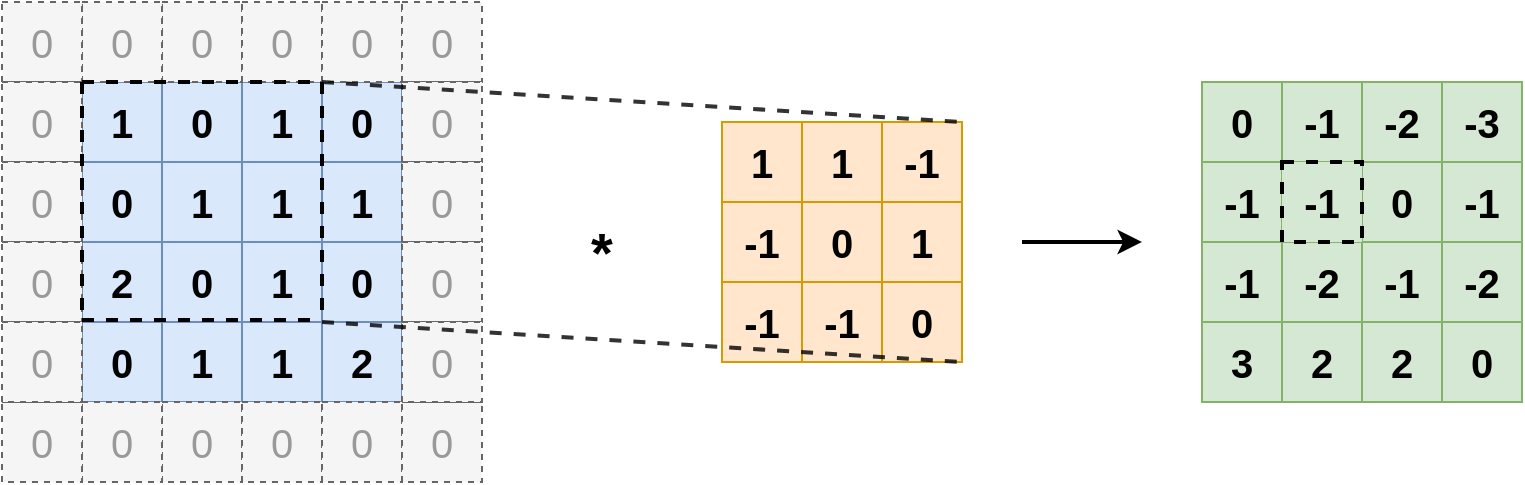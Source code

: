 <mxfile version="21.2.9" type="github">
  <diagram name="第 1 页" id="_FrOOEvVtqLL5inn26dT">
    <mxGraphModel dx="928" dy="579" grid="1" gridSize="10" guides="1" tooltips="1" connect="1" arrows="1" fold="1" page="1" pageScale="1" pageWidth="827" pageHeight="1169" math="0" shadow="0">
      <root>
        <mxCell id="0" />
        <mxCell id="1" parent="0" />
        <mxCell id="obTBIiqndRIgwJYT5QR7-1" value="&lt;b&gt;&lt;font style=&quot;font-size: 20px;&quot;&gt;1&lt;/font&gt;&lt;/b&gt;" style="whiteSpace=wrap;html=1;aspect=fixed;fillColor=#ffe6cc;strokeColor=#d79b00;" vertex="1" parent="1">
          <mxGeometry x="360" y="200" width="40" height="40" as="geometry" />
        </mxCell>
        <mxCell id="obTBIiqndRIgwJYT5QR7-22" value="&lt;b&gt;&lt;font style=&quot;font-size: 20px;&quot;&gt;1&lt;/font&gt;&lt;/b&gt;" style="whiteSpace=wrap;html=1;aspect=fixed;fillColor=#ffe6cc;strokeColor=#d79b00;" vertex="1" parent="1">
          <mxGeometry x="400" y="200" width="40" height="40" as="geometry" />
        </mxCell>
        <mxCell id="obTBIiqndRIgwJYT5QR7-23" value="&lt;b&gt;&lt;font style=&quot;font-size: 20px;&quot;&gt;-1&lt;/font&gt;&lt;/b&gt;" style="whiteSpace=wrap;html=1;aspect=fixed;fillColor=#ffe6cc;strokeColor=#d79b00;" vertex="1" parent="1">
          <mxGeometry x="440" y="200" width="40" height="40" as="geometry" />
        </mxCell>
        <mxCell id="obTBIiqndRIgwJYT5QR7-24" value="&lt;b&gt;&lt;font style=&quot;font-size: 20px;&quot;&gt;-1&lt;/font&gt;&lt;/b&gt;" style="whiteSpace=wrap;html=1;aspect=fixed;fillColor=#ffe6cc;strokeColor=#d79b00;" vertex="1" parent="1">
          <mxGeometry x="360" y="240" width="40" height="40" as="geometry" />
        </mxCell>
        <mxCell id="obTBIiqndRIgwJYT5QR7-25" value="&lt;b&gt;&lt;font style=&quot;font-size: 20px;&quot;&gt;0&lt;/font&gt;&lt;/b&gt;" style="whiteSpace=wrap;html=1;aspect=fixed;fillColor=#ffe6cc;strokeColor=#d79b00;" vertex="1" parent="1">
          <mxGeometry x="400" y="240" width="40" height="40" as="geometry" />
        </mxCell>
        <mxCell id="obTBIiqndRIgwJYT5QR7-26" value="&lt;b&gt;&lt;font style=&quot;font-size: 20px;&quot;&gt;1&lt;/font&gt;&lt;/b&gt;" style="whiteSpace=wrap;html=1;aspect=fixed;fillColor=#ffe6cc;strokeColor=#d79b00;" vertex="1" parent="1">
          <mxGeometry x="440" y="240" width="40" height="40" as="geometry" />
        </mxCell>
        <mxCell id="obTBIiqndRIgwJYT5QR7-27" value="&lt;b&gt;&lt;font style=&quot;font-size: 20px;&quot;&gt;-1&lt;/font&gt;&lt;/b&gt;" style="whiteSpace=wrap;html=1;aspect=fixed;fillColor=#ffe6cc;strokeColor=#d79b00;" vertex="1" parent="1">
          <mxGeometry x="360" y="280" width="40" height="40" as="geometry" />
        </mxCell>
        <mxCell id="obTBIiqndRIgwJYT5QR7-28" value="&lt;b&gt;&lt;font style=&quot;font-size: 20px;&quot;&gt;-1&lt;/font&gt;&lt;/b&gt;" style="whiteSpace=wrap;html=1;aspect=fixed;fillColor=#ffe6cc;strokeColor=#d79b00;" vertex="1" parent="1">
          <mxGeometry x="400" y="280" width="40" height="40" as="geometry" />
        </mxCell>
        <mxCell id="obTBIiqndRIgwJYT5QR7-29" value="&lt;b&gt;&lt;font style=&quot;font-size: 20px;&quot;&gt;0&lt;/font&gt;&lt;/b&gt;" style="whiteSpace=wrap;html=1;aspect=fixed;fillColor=#ffe6cc;strokeColor=#d79b00;" vertex="1" parent="1">
          <mxGeometry x="440" y="280" width="40" height="40" as="geometry" />
        </mxCell>
        <mxCell id="obTBIiqndRIgwJYT5QR7-30" value="&lt;b&gt;&lt;font style=&quot;font-size: 20px;&quot;&gt;1&lt;/font&gt;&lt;/b&gt;" style="whiteSpace=wrap;html=1;aspect=fixed;fillColor=#dae8fc;strokeColor=#6c8ebf;" vertex="1" parent="1">
          <mxGeometry x="40" y="180" width="40" height="40" as="geometry" />
        </mxCell>
        <mxCell id="obTBIiqndRIgwJYT5QR7-31" value="&lt;b&gt;&lt;font style=&quot;font-size: 20px;&quot;&gt;0&lt;/font&gt;&lt;/b&gt;" style="whiteSpace=wrap;html=1;aspect=fixed;fillColor=#dae8fc;strokeColor=#6c8ebf;" vertex="1" parent="1">
          <mxGeometry x="80" y="180" width="40" height="40" as="geometry" />
        </mxCell>
        <mxCell id="obTBIiqndRIgwJYT5QR7-32" value="&lt;b&gt;&lt;font style=&quot;font-size: 20px;&quot;&gt;1&lt;/font&gt;&lt;/b&gt;" style="whiteSpace=wrap;html=1;aspect=fixed;fillColor=#dae8fc;strokeColor=#6c8ebf;" vertex="1" parent="1">
          <mxGeometry x="120" y="180" width="40" height="40" as="geometry" />
        </mxCell>
        <mxCell id="obTBIiqndRIgwJYT5QR7-33" value="&lt;b&gt;&lt;font style=&quot;font-size: 20px;&quot;&gt;0&lt;/font&gt;&lt;/b&gt;" style="whiteSpace=wrap;html=1;aspect=fixed;fillColor=#dae8fc;strokeColor=#6c8ebf;" vertex="1" parent="1">
          <mxGeometry x="40" y="220" width="40" height="40" as="geometry" />
        </mxCell>
        <mxCell id="obTBIiqndRIgwJYT5QR7-34" value="&lt;b&gt;&lt;font style=&quot;font-size: 20px;&quot;&gt;1&lt;/font&gt;&lt;/b&gt;" style="whiteSpace=wrap;html=1;aspect=fixed;fillColor=#dae8fc;strokeColor=#6c8ebf;" vertex="1" parent="1">
          <mxGeometry x="80" y="220" width="40" height="40" as="geometry" />
        </mxCell>
        <mxCell id="obTBIiqndRIgwJYT5QR7-35" value="&lt;b&gt;&lt;font style=&quot;font-size: 20px;&quot;&gt;1&lt;/font&gt;&lt;/b&gt;" style="whiteSpace=wrap;html=1;aspect=fixed;fillColor=#dae8fc;strokeColor=#6c8ebf;" vertex="1" parent="1">
          <mxGeometry x="120" y="220" width="40" height="40" as="geometry" />
        </mxCell>
        <mxCell id="obTBIiqndRIgwJYT5QR7-36" value="&lt;b&gt;&lt;font style=&quot;font-size: 20px;&quot;&gt;-1&lt;/font&gt;&lt;/b&gt;" style="whiteSpace=wrap;html=1;aspect=fixed;fillColor=#dae8fc;strokeColor=#6c8ebf;" vertex="1" parent="1">
          <mxGeometry x="40" y="260" width="40" height="40" as="geometry" />
        </mxCell>
        <mxCell id="obTBIiqndRIgwJYT5QR7-37" value="&lt;b&gt;&lt;font style=&quot;font-size: 20px;&quot;&gt;-1&lt;/font&gt;&lt;/b&gt;" style="whiteSpace=wrap;html=1;aspect=fixed;fillColor=#dae8fc;strokeColor=#6c8ebf;" vertex="1" parent="1">
          <mxGeometry x="80" y="260" width="40" height="40" as="geometry" />
        </mxCell>
        <mxCell id="obTBIiqndRIgwJYT5QR7-38" value="&lt;b&gt;&lt;font style=&quot;font-size: 20px;&quot;&gt;0&lt;/font&gt;&lt;/b&gt;" style="whiteSpace=wrap;html=1;aspect=fixed;fillColor=#dae8fc;strokeColor=#6c8ebf;" vertex="1" parent="1">
          <mxGeometry x="120" y="260" width="40" height="40" as="geometry" />
        </mxCell>
        <mxCell id="obTBIiqndRIgwJYT5QR7-39" value="&lt;b&gt;&lt;font style=&quot;font-size: 20px;&quot;&gt;0&lt;/font&gt;&lt;/b&gt;" style="whiteSpace=wrap;html=1;aspect=fixed;fillColor=#dae8fc;strokeColor=#6c8ebf;" vertex="1" parent="1">
          <mxGeometry x="160" y="180" width="40" height="40" as="geometry" />
        </mxCell>
        <mxCell id="obTBIiqndRIgwJYT5QR7-40" value="&lt;b&gt;&lt;font style=&quot;font-size: 20px;&quot;&gt;1&lt;/font&gt;&lt;/b&gt;" style="whiteSpace=wrap;html=1;aspect=fixed;fillColor=#dae8fc;strokeColor=#6c8ebf;" vertex="1" parent="1">
          <mxGeometry x="160" y="220" width="40" height="40" as="geometry" />
        </mxCell>
        <mxCell id="obTBIiqndRIgwJYT5QR7-41" value="&lt;b&gt;&lt;font style=&quot;font-size: 20px;&quot;&gt;0&lt;/font&gt;&lt;/b&gt;" style="whiteSpace=wrap;html=1;aspect=fixed;fillColor=#dae8fc;strokeColor=#6c8ebf;" vertex="1" parent="1">
          <mxGeometry x="160" y="260" width="40" height="40" as="geometry" />
        </mxCell>
        <mxCell id="obTBIiqndRIgwJYT5QR7-42" value="&lt;b&gt;&lt;font style=&quot;font-size: 20px;&quot;&gt;2&lt;/font&gt;&lt;/b&gt;" style="whiteSpace=wrap;html=1;aspect=fixed;fillColor=#dae8fc;strokeColor=#6c8ebf;" vertex="1" parent="1">
          <mxGeometry x="40" y="260" width="40" height="40" as="geometry" />
        </mxCell>
        <mxCell id="obTBIiqndRIgwJYT5QR7-43" value="&lt;b&gt;&lt;font style=&quot;font-size: 20px;&quot;&gt;0&lt;/font&gt;&lt;/b&gt;" style="whiteSpace=wrap;html=1;aspect=fixed;fillColor=#dae8fc;strokeColor=#6c8ebf;" vertex="1" parent="1">
          <mxGeometry x="80" y="260" width="40" height="40" as="geometry" />
        </mxCell>
        <mxCell id="obTBIiqndRIgwJYT5QR7-44" value="&lt;b&gt;&lt;font style=&quot;font-size: 20px;&quot;&gt;1&lt;/font&gt;&lt;/b&gt;" style="whiteSpace=wrap;html=1;aspect=fixed;fillColor=#dae8fc;strokeColor=#6c8ebf;" vertex="1" parent="1">
          <mxGeometry x="120" y="260" width="40" height="40" as="geometry" />
        </mxCell>
        <mxCell id="obTBIiqndRIgwJYT5QR7-45" value="&lt;b&gt;&lt;font style=&quot;font-size: 20px;&quot;&gt;0&lt;/font&gt;&lt;/b&gt;" style="whiteSpace=wrap;html=1;aspect=fixed;fillColor=#dae8fc;strokeColor=#6c8ebf;" vertex="1" parent="1">
          <mxGeometry x="160" y="260" width="40" height="40" as="geometry" />
        </mxCell>
        <mxCell id="obTBIiqndRIgwJYT5QR7-46" value="&lt;b&gt;&lt;font style=&quot;font-size: 20px;&quot;&gt;0&lt;/font&gt;&lt;/b&gt;" style="whiteSpace=wrap;html=1;aspect=fixed;fillColor=#dae8fc;strokeColor=#6c8ebf;" vertex="1" parent="1">
          <mxGeometry x="40" y="300" width="40" height="40" as="geometry" />
        </mxCell>
        <mxCell id="obTBIiqndRIgwJYT5QR7-47" value="&lt;b&gt;&lt;font style=&quot;font-size: 20px;&quot;&gt;1&lt;/font&gt;&lt;/b&gt;" style="whiteSpace=wrap;html=1;aspect=fixed;fillColor=#dae8fc;strokeColor=#6c8ebf;" vertex="1" parent="1">
          <mxGeometry x="80" y="300" width="40" height="40" as="geometry" />
        </mxCell>
        <mxCell id="obTBIiqndRIgwJYT5QR7-48" value="&lt;b&gt;&lt;font style=&quot;font-size: 20px;&quot;&gt;1&lt;/font&gt;&lt;/b&gt;" style="whiteSpace=wrap;html=1;aspect=fixed;fillColor=#dae8fc;strokeColor=#6c8ebf;" vertex="1" parent="1">
          <mxGeometry x="120" y="300" width="40" height="40" as="geometry" />
        </mxCell>
        <mxCell id="obTBIiqndRIgwJYT5QR7-49" value="&lt;b&gt;&lt;font style=&quot;font-size: 20px;&quot;&gt;2&lt;/font&gt;&lt;/b&gt;" style="whiteSpace=wrap;html=1;aspect=fixed;fillColor=#dae8fc;strokeColor=#6c8ebf;" vertex="1" parent="1">
          <mxGeometry x="160" y="300" width="40" height="40" as="geometry" />
        </mxCell>
        <mxCell id="obTBIiqndRIgwJYT5QR7-50" value="&lt;font color=&quot;#999999&quot; style=&quot;font-size: 20px;&quot;&gt;0&lt;/font&gt;" style="whiteSpace=wrap;html=1;aspect=fixed;fillColor=#f5f5f5;strokeColor=#666666;fontColor=#333333;dashed=1;" vertex="1" parent="1">
          <mxGeometry x="80" y="140" width="40" height="40" as="geometry" />
        </mxCell>
        <mxCell id="obTBIiqndRIgwJYT5QR7-51" value="&lt;font color=&quot;#999999&quot; style=&quot;font-size: 20px;&quot;&gt;0&lt;/font&gt;" style="whiteSpace=wrap;html=1;aspect=fixed;fillColor=#f5f5f5;strokeColor=#666666;fontColor=#333333;dashed=1;" vertex="1" parent="1">
          <mxGeometry x="120" y="140" width="40" height="40" as="geometry" />
        </mxCell>
        <mxCell id="obTBIiqndRIgwJYT5QR7-52" value="&lt;font color=&quot;#999999&quot; style=&quot;font-size: 20px;&quot;&gt;0&lt;/font&gt;" style="whiteSpace=wrap;html=1;aspect=fixed;fillColor=#f5f5f5;strokeColor=#666666;fontColor=#333333;dashed=1;" vertex="1" parent="1">
          <mxGeometry x="160" y="140" width="40" height="40" as="geometry" />
        </mxCell>
        <mxCell id="obTBIiqndRIgwJYT5QR7-53" value="&lt;font color=&quot;#999999&quot; style=&quot;font-size: 20px;&quot;&gt;0&lt;/font&gt;" style="whiteSpace=wrap;html=1;aspect=fixed;fillColor=#f5f5f5;strokeColor=#666666;fontColor=#333333;dashed=1;" vertex="1" parent="1">
          <mxGeometry x="40" y="140" width="40" height="40" as="geometry" />
        </mxCell>
        <mxCell id="obTBIiqndRIgwJYT5QR7-54" value="&lt;font color=&quot;#999999&quot; style=&quot;font-size: 20px;&quot;&gt;0&lt;/font&gt;" style="whiteSpace=wrap;html=1;aspect=fixed;fillColor=#f5f5f5;strokeColor=#666666;fontColor=#333333;dashed=1;" vertex="1" parent="1">
          <mxGeometry y="140" width="40" height="40" as="geometry" />
        </mxCell>
        <mxCell id="obTBIiqndRIgwJYT5QR7-55" value="&lt;font color=&quot;#999999&quot; style=&quot;font-size: 20px;&quot;&gt;0&lt;/font&gt;" style="whiteSpace=wrap;html=1;aspect=fixed;fillColor=#f5f5f5;strokeColor=#666666;fontColor=#333333;dashed=1;" vertex="1" parent="1">
          <mxGeometry x="200" y="140" width="40" height="40" as="geometry" />
        </mxCell>
        <mxCell id="obTBIiqndRIgwJYT5QR7-56" value="&lt;font color=&quot;#999999&quot; style=&quot;font-size: 20px;&quot;&gt;0&lt;/font&gt;" style="whiteSpace=wrap;html=1;aspect=fixed;fillColor=#f5f5f5;strokeColor=#666666;fontColor=#333333;dashed=1;" vertex="1" parent="1">
          <mxGeometry x="80" y="340" width="40" height="40" as="geometry" />
        </mxCell>
        <mxCell id="obTBIiqndRIgwJYT5QR7-57" value="&lt;font color=&quot;#999999&quot; style=&quot;font-size: 20px;&quot;&gt;0&lt;/font&gt;" style="whiteSpace=wrap;html=1;aspect=fixed;fillColor=#f5f5f5;strokeColor=#666666;fontColor=#333333;dashed=1;" vertex="1" parent="1">
          <mxGeometry x="120" y="340" width="40" height="40" as="geometry" />
        </mxCell>
        <mxCell id="obTBIiqndRIgwJYT5QR7-58" value="&lt;font color=&quot;#999999&quot; style=&quot;font-size: 20px;&quot;&gt;0&lt;/font&gt;" style="whiteSpace=wrap;html=1;aspect=fixed;fillColor=#f5f5f5;strokeColor=#666666;fontColor=#333333;dashed=1;" vertex="1" parent="1">
          <mxGeometry x="160" y="340" width="40" height="40" as="geometry" />
        </mxCell>
        <mxCell id="obTBIiqndRIgwJYT5QR7-59" value="&lt;font color=&quot;#999999&quot; style=&quot;font-size: 20px;&quot;&gt;0&lt;/font&gt;" style="whiteSpace=wrap;html=1;aspect=fixed;fillColor=#f5f5f5;strokeColor=#666666;fontColor=#333333;dashed=1;" vertex="1" parent="1">
          <mxGeometry x="40" y="340" width="40" height="40" as="geometry" />
        </mxCell>
        <mxCell id="obTBIiqndRIgwJYT5QR7-60" value="&lt;font color=&quot;#999999&quot; style=&quot;font-size: 20px;&quot;&gt;0&lt;/font&gt;" style="whiteSpace=wrap;html=1;aspect=fixed;fillColor=#f5f5f5;strokeColor=#666666;fontColor=#333333;dashed=1;" vertex="1" parent="1">
          <mxGeometry y="340" width="40" height="40" as="geometry" />
        </mxCell>
        <mxCell id="obTBIiqndRIgwJYT5QR7-61" value="&lt;font color=&quot;#999999&quot; style=&quot;font-size: 20px;&quot;&gt;0&lt;/font&gt;" style="whiteSpace=wrap;html=1;aspect=fixed;fillColor=#f5f5f5;strokeColor=#666666;fontColor=#333333;dashed=1;" vertex="1" parent="1">
          <mxGeometry x="200" y="340" width="40" height="40" as="geometry" />
        </mxCell>
        <mxCell id="obTBIiqndRIgwJYT5QR7-62" value="&lt;font color=&quot;#999999&quot; style=&quot;font-size: 20px;&quot;&gt;0&lt;/font&gt;" style="whiteSpace=wrap;html=1;aspect=fixed;fillColor=#f5f5f5;strokeColor=#666666;fontColor=#333333;dashed=1;" vertex="1" parent="1">
          <mxGeometry x="200" y="180" width="40" height="40" as="geometry" />
        </mxCell>
        <mxCell id="obTBIiqndRIgwJYT5QR7-63" value="&lt;font color=&quot;#999999&quot; style=&quot;font-size: 20px;&quot;&gt;0&lt;/font&gt;" style="whiteSpace=wrap;html=1;aspect=fixed;fillColor=#f5f5f5;strokeColor=#666666;fontColor=#333333;dashed=1;" vertex="1" parent="1">
          <mxGeometry x="200" y="220" width="40" height="40" as="geometry" />
        </mxCell>
        <mxCell id="obTBIiqndRIgwJYT5QR7-64" value="&lt;font color=&quot;#999999&quot; style=&quot;font-size: 20px;&quot;&gt;0&lt;/font&gt;" style="whiteSpace=wrap;html=1;aspect=fixed;fillColor=#f5f5f5;strokeColor=#666666;fontColor=#333333;dashed=1;" vertex="1" parent="1">
          <mxGeometry x="200" y="260" width="40" height="40" as="geometry" />
        </mxCell>
        <mxCell id="obTBIiqndRIgwJYT5QR7-65" value="&lt;font color=&quot;#999999&quot; style=&quot;font-size: 20px;&quot;&gt;0&lt;/font&gt;" style="whiteSpace=wrap;html=1;aspect=fixed;fillColor=#f5f5f5;strokeColor=#666666;fontColor=#333333;dashed=1;" vertex="1" parent="1">
          <mxGeometry x="200" y="300" width="40" height="40" as="geometry" />
        </mxCell>
        <mxCell id="obTBIiqndRIgwJYT5QR7-66" value="&lt;font color=&quot;#999999&quot; style=&quot;font-size: 20px;&quot;&gt;0&lt;/font&gt;" style="whiteSpace=wrap;html=1;aspect=fixed;fillColor=#f5f5f5;strokeColor=#666666;fontColor=#333333;dashed=1;" vertex="1" parent="1">
          <mxGeometry y="180" width="40" height="40" as="geometry" />
        </mxCell>
        <mxCell id="obTBIiqndRIgwJYT5QR7-67" value="&lt;font color=&quot;#999999&quot; style=&quot;font-size: 20px;&quot;&gt;0&lt;/font&gt;" style="whiteSpace=wrap;html=1;aspect=fixed;fillColor=#f5f5f5;strokeColor=#666666;fontColor=#333333;dashed=1;" vertex="1" parent="1">
          <mxGeometry y="220" width="40" height="40" as="geometry" />
        </mxCell>
        <mxCell id="obTBIiqndRIgwJYT5QR7-68" value="&lt;font color=&quot;#999999&quot; style=&quot;font-size: 20px;&quot;&gt;0&lt;/font&gt;" style="whiteSpace=wrap;html=1;aspect=fixed;fillColor=#f5f5f5;strokeColor=#666666;fontColor=#333333;dashed=1;" vertex="1" parent="1">
          <mxGeometry y="260" width="40" height="40" as="geometry" />
        </mxCell>
        <mxCell id="obTBIiqndRIgwJYT5QR7-69" value="&lt;font color=&quot;#999999&quot; style=&quot;font-size: 20px;&quot;&gt;0&lt;/font&gt;" style="whiteSpace=wrap;html=1;aspect=fixed;fillColor=#f5f5f5;strokeColor=#666666;fontColor=#333333;dashed=1;" vertex="1" parent="1">
          <mxGeometry y="300" width="40" height="40" as="geometry" />
        </mxCell>
        <mxCell id="obTBIiqndRIgwJYT5QR7-70" value="&lt;b&gt;&lt;font style=&quot;font-size: 20px;&quot;&gt;0&lt;/font&gt;&lt;/b&gt;" style="whiteSpace=wrap;html=1;aspect=fixed;fillColor=#d5e8d4;strokeColor=#82b366;" vertex="1" parent="1">
          <mxGeometry x="600" y="180" width="40" height="40" as="geometry" />
        </mxCell>
        <mxCell id="obTBIiqndRIgwJYT5QR7-71" value="&lt;b&gt;&lt;font style=&quot;font-size: 20px;&quot;&gt;-1&lt;/font&gt;&lt;/b&gt;" style="whiteSpace=wrap;html=1;aspect=fixed;fillColor=#d5e8d4;strokeColor=#82b366;" vertex="1" parent="1">
          <mxGeometry x="640" y="180" width="40" height="40" as="geometry" />
        </mxCell>
        <mxCell id="obTBIiqndRIgwJYT5QR7-72" value="&lt;b&gt;&lt;font style=&quot;font-size: 20px;&quot;&gt;-2&lt;/font&gt;&lt;/b&gt;" style="whiteSpace=wrap;html=1;aspect=fixed;fillColor=#d5e8d4;strokeColor=#82b366;" vertex="1" parent="1">
          <mxGeometry x="680" y="180" width="40" height="40" as="geometry" />
        </mxCell>
        <mxCell id="obTBIiqndRIgwJYT5QR7-73" value="&lt;b&gt;&lt;font style=&quot;font-size: 20px;&quot;&gt;-1&lt;/font&gt;&lt;/b&gt;" style="whiteSpace=wrap;html=1;aspect=fixed;fillColor=#d5e8d4;strokeColor=#82b366;" vertex="1" parent="1">
          <mxGeometry x="600" y="220" width="40" height="40" as="geometry" />
        </mxCell>
        <mxCell id="obTBIiqndRIgwJYT5QR7-75" value="&lt;b&gt;&lt;font style=&quot;font-size: 20px;&quot;&gt;0&lt;/font&gt;&lt;/b&gt;" style="whiteSpace=wrap;html=1;aspect=fixed;fillColor=#d5e8d4;strokeColor=#82b366;" vertex="1" parent="1">
          <mxGeometry x="680" y="220" width="40" height="40" as="geometry" />
        </mxCell>
        <mxCell id="obTBIiqndRIgwJYT5QR7-76" value="&lt;b&gt;&lt;font style=&quot;font-size: 20px;&quot;&gt;-1&lt;/font&gt;&lt;/b&gt;" style="whiteSpace=wrap;html=1;aspect=fixed;fillColor=#d5e8d4;strokeColor=#82b366;" vertex="1" parent="1">
          <mxGeometry x="600" y="260" width="40" height="40" as="geometry" />
        </mxCell>
        <mxCell id="obTBIiqndRIgwJYT5QR7-77" value="&lt;b&gt;&lt;font style=&quot;font-size: 20px;&quot;&gt;-1&lt;/font&gt;&lt;/b&gt;" style="whiteSpace=wrap;html=1;aspect=fixed;fillColor=#d5e8d4;strokeColor=#82b366;" vertex="1" parent="1">
          <mxGeometry x="640" y="260" width="40" height="40" as="geometry" />
        </mxCell>
        <mxCell id="obTBIiqndRIgwJYT5QR7-78" value="&lt;b&gt;&lt;font style=&quot;font-size: 20px;&quot;&gt;0&lt;/font&gt;&lt;/b&gt;" style="whiteSpace=wrap;html=1;aspect=fixed;fillColor=#d5e8d4;strokeColor=#82b366;" vertex="1" parent="1">
          <mxGeometry x="680" y="260" width="40" height="40" as="geometry" />
        </mxCell>
        <mxCell id="obTBIiqndRIgwJYT5QR7-79" value="&lt;b&gt;&lt;font style=&quot;font-size: 20px;&quot;&gt;-3&lt;/font&gt;&lt;/b&gt;" style="whiteSpace=wrap;html=1;aspect=fixed;fillColor=#d5e8d4;strokeColor=#82b366;" vertex="1" parent="1">
          <mxGeometry x="720" y="180" width="40" height="40" as="geometry" />
        </mxCell>
        <mxCell id="obTBIiqndRIgwJYT5QR7-80" value="&lt;b&gt;&lt;font style=&quot;font-size: 20px;&quot;&gt;-1&lt;/font&gt;&lt;/b&gt;" style="whiteSpace=wrap;html=1;aspect=fixed;fillColor=#d5e8d4;strokeColor=#82b366;" vertex="1" parent="1">
          <mxGeometry x="720" y="220" width="40" height="40" as="geometry" />
        </mxCell>
        <mxCell id="obTBIiqndRIgwJYT5QR7-81" value="&lt;b&gt;&lt;font style=&quot;font-size: 20px;&quot;&gt;0&lt;/font&gt;&lt;/b&gt;" style="whiteSpace=wrap;html=1;aspect=fixed;fillColor=#d5e8d4;strokeColor=#82b366;" vertex="1" parent="1">
          <mxGeometry x="720" y="260" width="40" height="40" as="geometry" />
        </mxCell>
        <mxCell id="obTBIiqndRIgwJYT5QR7-82" value="&lt;b&gt;&lt;font style=&quot;font-size: 20px;&quot;&gt;-1&lt;/font&gt;&lt;/b&gt;" style="whiteSpace=wrap;html=1;aspect=fixed;fillColor=#d5e8d4;strokeColor=#82b366;" vertex="1" parent="1">
          <mxGeometry x="600" y="260" width="40" height="40" as="geometry" />
        </mxCell>
        <mxCell id="obTBIiqndRIgwJYT5QR7-83" value="&lt;b&gt;&lt;font style=&quot;font-size: 20px;&quot;&gt;-2&lt;/font&gt;&lt;/b&gt;" style="whiteSpace=wrap;html=1;aspect=fixed;fillColor=#d5e8d4;strokeColor=#82b366;" vertex="1" parent="1">
          <mxGeometry x="640" y="260" width="40" height="40" as="geometry" />
        </mxCell>
        <mxCell id="obTBIiqndRIgwJYT5QR7-84" value="&lt;b&gt;&lt;font style=&quot;font-size: 20px;&quot;&gt;-1&lt;/font&gt;&lt;/b&gt;" style="whiteSpace=wrap;html=1;aspect=fixed;fillColor=#d5e8d4;strokeColor=#82b366;" vertex="1" parent="1">
          <mxGeometry x="680" y="260" width="40" height="40" as="geometry" />
        </mxCell>
        <mxCell id="obTBIiqndRIgwJYT5QR7-85" value="&lt;b&gt;&lt;font style=&quot;font-size: 20px;&quot;&gt;-2&lt;/font&gt;&lt;/b&gt;" style="whiteSpace=wrap;html=1;aspect=fixed;fillColor=#d5e8d4;strokeColor=#82b366;" vertex="1" parent="1">
          <mxGeometry x="720" y="260" width="40" height="40" as="geometry" />
        </mxCell>
        <mxCell id="obTBIiqndRIgwJYT5QR7-86" value="&lt;b&gt;&lt;font style=&quot;font-size: 20px;&quot;&gt;3&lt;/font&gt;&lt;/b&gt;" style="whiteSpace=wrap;html=1;aspect=fixed;fillColor=#d5e8d4;strokeColor=#82b366;" vertex="1" parent="1">
          <mxGeometry x="600" y="300" width="40" height="40" as="geometry" />
        </mxCell>
        <mxCell id="obTBIiqndRIgwJYT5QR7-87" value="&lt;b&gt;&lt;font style=&quot;font-size: 20px;&quot;&gt;2&lt;/font&gt;&lt;/b&gt;" style="whiteSpace=wrap;html=1;aspect=fixed;fillColor=#d5e8d4;strokeColor=#82b366;" vertex="1" parent="1">
          <mxGeometry x="640" y="300" width="40" height="40" as="geometry" />
        </mxCell>
        <mxCell id="obTBIiqndRIgwJYT5QR7-88" value="&lt;b&gt;&lt;font style=&quot;font-size: 20px;&quot;&gt;2&lt;/font&gt;&lt;/b&gt;" style="whiteSpace=wrap;html=1;aspect=fixed;fillColor=#d5e8d4;strokeColor=#82b366;" vertex="1" parent="1">
          <mxGeometry x="680" y="300" width="40" height="40" as="geometry" />
        </mxCell>
        <mxCell id="obTBIiqndRIgwJYT5QR7-89" value="&lt;b&gt;&lt;font style=&quot;font-size: 20px;&quot;&gt;0&lt;/font&gt;&lt;/b&gt;" style="whiteSpace=wrap;html=1;aspect=fixed;fillColor=#d5e8d4;strokeColor=#82b366;" vertex="1" parent="1">
          <mxGeometry x="720" y="300" width="40" height="40" as="geometry" />
        </mxCell>
        <mxCell id="obTBIiqndRIgwJYT5QR7-99" value="" style="endArrow=none;dashed=1;html=1;rounded=0;strokeWidth=2;opacity=80;entryX=1;entryY=0;entryDx=0;entryDy=0;" edge="1" parent="1" target="obTBIiqndRIgwJYT5QR7-23">
          <mxGeometry width="50" height="50" relative="1" as="geometry">
            <mxPoint x="160" y="180" as="sourcePoint" />
            <mxPoint x="480" y="200" as="targetPoint" />
          </mxGeometry>
        </mxCell>
        <mxCell id="obTBIiqndRIgwJYT5QR7-100" value="" style="endArrow=none;dashed=1;html=1;rounded=0;strokeWidth=2;opacity=80;entryX=1;entryY=1;entryDx=0;entryDy=0;" edge="1" parent="1" target="obTBIiqndRIgwJYT5QR7-29">
          <mxGeometry width="50" height="50" relative="1" as="geometry">
            <mxPoint x="160" y="300" as="sourcePoint" />
            <mxPoint x="480" y="320" as="targetPoint" />
          </mxGeometry>
        </mxCell>
        <mxCell id="obTBIiqndRIgwJYT5QR7-104" value="&lt;h1&gt;&lt;b&gt;&lt;font style=&quot;font-size: 28px;&quot;&gt;*&lt;/font&gt;&lt;/b&gt;&lt;/h1&gt;" style="text;html=1;strokeColor=none;fillColor=none;align=center;verticalAlign=middle;whiteSpace=wrap;rounded=0;" vertex="1" parent="1">
          <mxGeometry x="270" y="250" width="60" height="30" as="geometry" />
        </mxCell>
        <mxCell id="obTBIiqndRIgwJYT5QR7-105" value="" style="endArrow=classic;html=1;rounded=0;strokeWidth=2;" edge="1" parent="1">
          <mxGeometry width="50" height="50" relative="1" as="geometry">
            <mxPoint x="510" y="260" as="sourcePoint" />
            <mxPoint x="570" y="260" as="targetPoint" />
          </mxGeometry>
        </mxCell>
        <mxCell id="obTBIiqndRIgwJYT5QR7-110" value="&lt;span style=&quot;font-size: 20px;&quot;&gt;&lt;b&gt;-1&lt;/b&gt;&lt;/span&gt;" style="whiteSpace=wrap;html=1;aspect=fixed;fillColor=#d5e8d4;strokeColor=#000000;strokeWidth=2;dashed=1;" vertex="1" parent="1">
          <mxGeometry x="640" y="220" width="40" height="40" as="geometry" />
        </mxCell>
        <mxCell id="obTBIiqndRIgwJYT5QR7-111" value="" style="endArrow=none;dashed=1;html=1;rounded=0;strokeWidth=2;entryX=0;entryY=1;entryDx=0;entryDy=0;exitX=1;exitY=1;exitDx=0;exitDy=0;" edge="1" parent="1" source="obTBIiqndRIgwJYT5QR7-54" target="obTBIiqndRIgwJYT5QR7-52">
          <mxGeometry width="50" height="50" relative="1" as="geometry">
            <mxPoint x="50" y="90" as="sourcePoint" />
            <mxPoint x="370" y="110" as="targetPoint" />
          </mxGeometry>
        </mxCell>
        <mxCell id="obTBIiqndRIgwJYT5QR7-112" value="" style="endArrow=none;html=1;rounded=0;strokeWidth=2;entryX=0;entryY=1;entryDx=0;entryDy=0;exitX=1;exitY=1;exitDx=0;exitDy=0;dashed=1;" edge="1" parent="1">
          <mxGeometry width="50" height="50" relative="1" as="geometry">
            <mxPoint x="40" y="299" as="sourcePoint" />
            <mxPoint x="160" y="299" as="targetPoint" />
          </mxGeometry>
        </mxCell>
        <mxCell id="obTBIiqndRIgwJYT5QR7-113" value="" style="endArrow=none;dashed=1;html=1;rounded=0;strokeWidth=2;entryX=0;entryY=1;entryDx=0;entryDy=0;exitX=1;exitY=0;exitDx=0;exitDy=0;" edge="1" parent="1" source="obTBIiqndRIgwJYT5QR7-66" target="obTBIiqndRIgwJYT5QR7-42">
          <mxGeometry width="50" height="50" relative="1" as="geometry">
            <mxPoint x="60" y="200" as="sourcePoint" />
            <mxPoint x="180" y="200" as="targetPoint" />
          </mxGeometry>
        </mxCell>
        <mxCell id="obTBIiqndRIgwJYT5QR7-114" value="" style="endArrow=none;dashed=1;html=1;rounded=0;strokeWidth=2;entryX=0;entryY=1;entryDx=0;entryDy=0;exitX=1;exitY=0;exitDx=0;exitDy=0;" edge="1" parent="1">
          <mxGeometry width="50" height="50" relative="1" as="geometry">
            <mxPoint x="160" y="180" as="sourcePoint" />
            <mxPoint x="160" y="300" as="targetPoint" />
          </mxGeometry>
        </mxCell>
      </root>
    </mxGraphModel>
  </diagram>
</mxfile>
